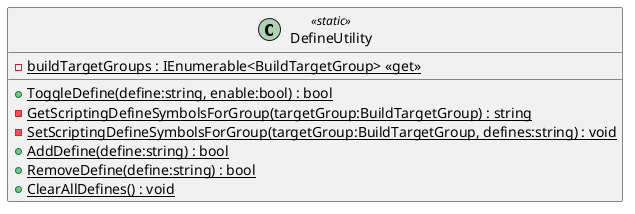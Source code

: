 @startuml
class DefineUtility <<static>> {
    - {static} buildTargetGroups : IEnumerable<BuildTargetGroup> <<get>>
    + {static} ToggleDefine(define:string, enable:bool) : bool
    - {static} GetScriptingDefineSymbolsForGroup(targetGroup:BuildTargetGroup) : string
    - {static} SetScriptingDefineSymbolsForGroup(targetGroup:BuildTargetGroup, defines:string) : void
    + {static} AddDefine(define:string) : bool
    + {static} RemoveDefine(define:string) : bool
    + {static} ClearAllDefines() : void
}
@enduml
